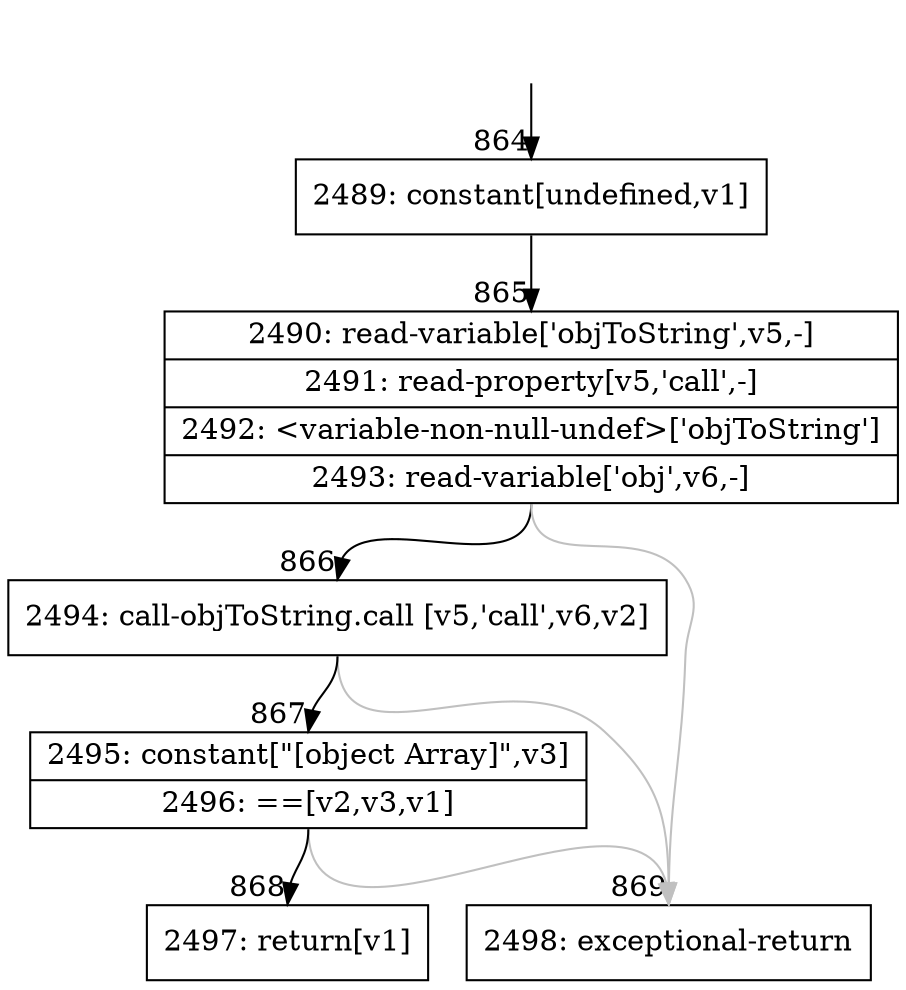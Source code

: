 digraph {
rankdir="TD"
BB_entry78[shape=none,label=""];
BB_entry78 -> BB864 [tailport=s, headport=n, headlabel="    864"]
BB864 [shape=record label="{2489: constant[undefined,v1]}" ] 
BB864 -> BB865 [tailport=s, headport=n, headlabel="      865"]
BB865 [shape=record label="{2490: read-variable['objToString',v5,-]|2491: read-property[v5,'call',-]|2492: \<variable-non-null-undef\>['objToString']|2493: read-variable['obj',v6,-]}" ] 
BB865 -> BB866 [tailport=s, headport=n, headlabel="      866"]
BB865 -> BB869 [tailport=s, headport=n, color=gray, headlabel="      869"]
BB866 [shape=record label="{2494: call-objToString.call [v5,'call',v6,v2]}" ] 
BB866 -> BB867 [tailport=s, headport=n, headlabel="      867"]
BB866 -> BB869 [tailport=s, headport=n, color=gray]
BB867 [shape=record label="{2495: constant[\"[object Array]\",v3]|2496: ==[v2,v3,v1]}" ] 
BB867 -> BB868 [tailport=s, headport=n, headlabel="      868"]
BB867 -> BB869 [tailport=s, headport=n, color=gray]
BB868 [shape=record label="{2497: return[v1]}" ] 
BB869 [shape=record label="{2498: exceptional-return}" ] 
//#$~ 1265
}
